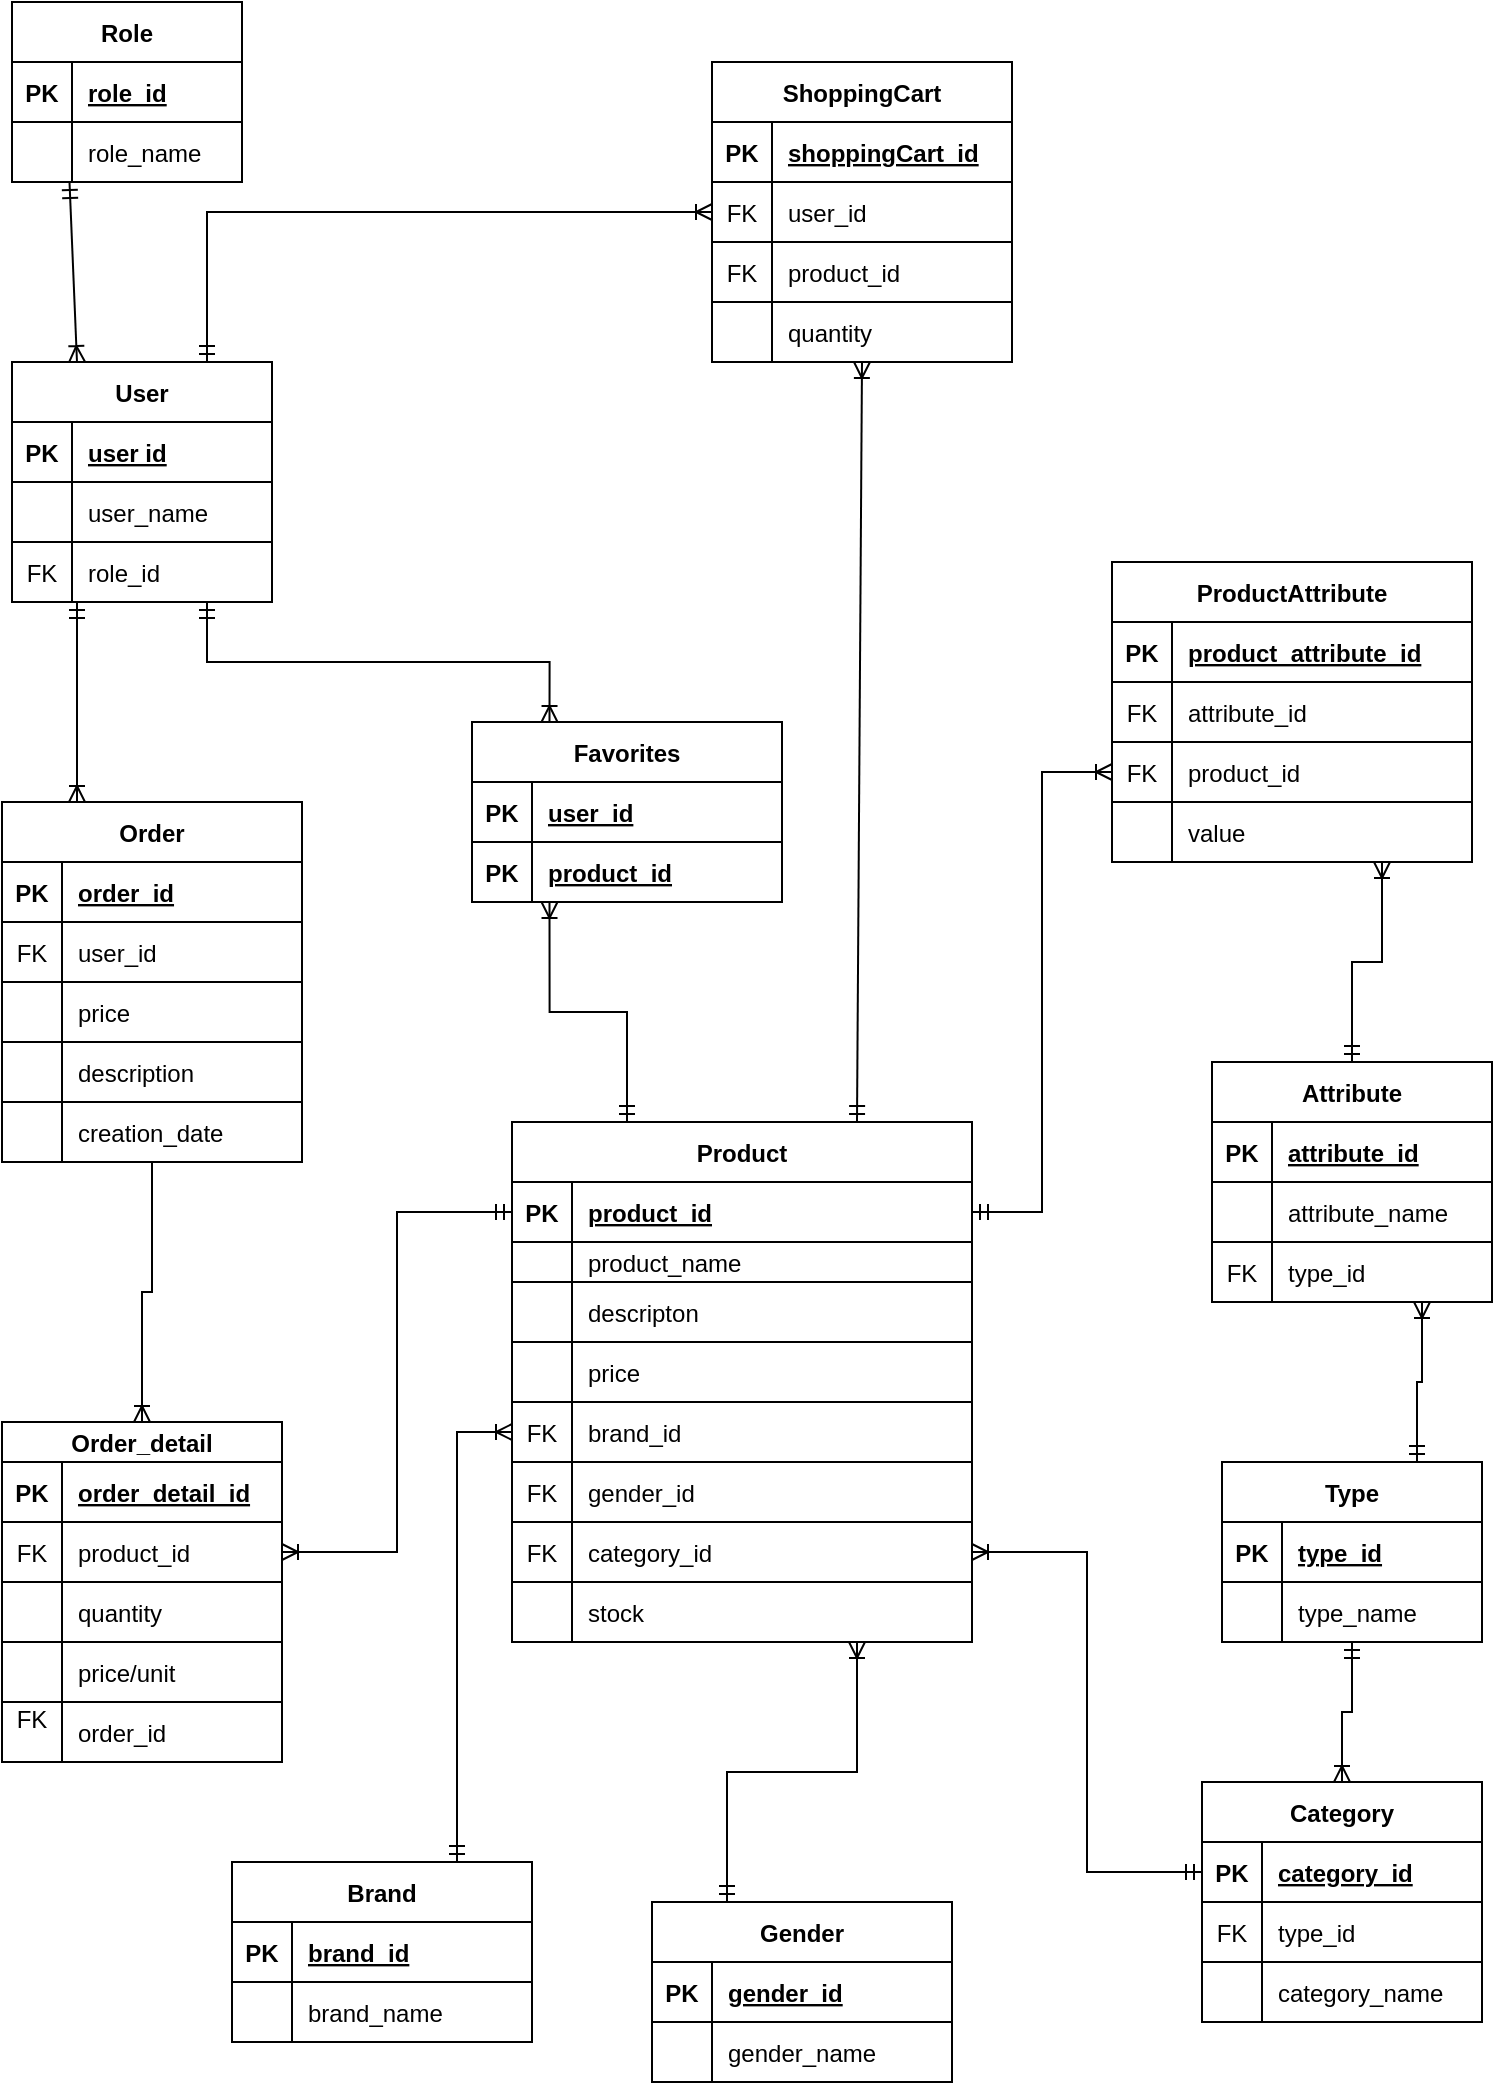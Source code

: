 <mxfile version="20.8.16" type="device"><diagram name="Page-1" id="n5lcv7kC8q3Q-KEOPqL1"><mxGraphModel dx="1034" dy="724" grid="1" gridSize="10" guides="1" tooltips="1" connect="1" arrows="1" fold="1" page="1" pageScale="1" pageWidth="850" pageHeight="1100" math="0" shadow="0"><root><mxCell id="0"/><mxCell id="1" parent="0"/><object label="Product" product_id="" brand_id="" id="B1TRXqfxUQtIOFqRdc5R-1"><mxCell style="shape=table;startSize=30;container=1;collapsible=1;childLayout=tableLayout;fixedRows=1;rowLines=1;fontStyle=1;align=center;resizeLast=1;strokeColor=#000000;movable=1;resizable=1;rotatable=1;deletable=1;editable=1;locked=0;connectable=1;" parent="1" vertex="1"><mxGeometry x="290" y="600" width="230" height="260" as="geometry"><mxRectangle x="290" y="700" width="90" height="30" as="alternateBounds"/></mxGeometry></mxCell></object><mxCell id="B1TRXqfxUQtIOFqRdc5R-2" value="" style="shape=tableRow;horizontal=0;startSize=0;swimlaneHead=0;swimlaneBody=0;fillColor=none;collapsible=0;dropTarget=0;points=[[0,0.5],[1,0.5]];portConstraint=eastwest;top=0;left=0;right=0;bottom=1;" parent="B1TRXqfxUQtIOFqRdc5R-1" vertex="1"><mxGeometry y="30" width="230" height="30" as="geometry"/></mxCell><mxCell id="B1TRXqfxUQtIOFqRdc5R-3" value="PK" style="shape=partialRectangle;connectable=0;fillColor=none;top=0;left=0;bottom=0;right=0;fontStyle=1;overflow=hidden;" parent="B1TRXqfxUQtIOFqRdc5R-2" vertex="1"><mxGeometry width="30" height="30" as="geometry"><mxRectangle width="30" height="30" as="alternateBounds"/></mxGeometry></mxCell><mxCell id="B1TRXqfxUQtIOFqRdc5R-4" value="product_id" style="shape=partialRectangle;connectable=0;fillColor=none;top=0;left=0;bottom=0;right=0;align=left;spacingLeft=6;fontStyle=5;overflow=hidden;" parent="B1TRXqfxUQtIOFqRdc5R-2" vertex="1"><mxGeometry x="30" width="200" height="30" as="geometry"><mxRectangle width="200" height="30" as="alternateBounds"/></mxGeometry></mxCell><mxCell id="B1TRXqfxUQtIOFqRdc5R-5" value="" style="shape=tableRow;horizontal=0;startSize=0;swimlaneHead=0;swimlaneBody=0;fillColor=none;collapsible=0;dropTarget=0;points=[[0,0.5],[1,0.5]];portConstraint=eastwest;top=0;left=0;right=0;bottom=0;" parent="B1TRXqfxUQtIOFqRdc5R-1" vertex="1"><mxGeometry y="60" width="230" height="20" as="geometry"/></mxCell><mxCell id="B1TRXqfxUQtIOFqRdc5R-6" value="" style="shape=partialRectangle;connectable=0;fillColor=none;top=0;left=0;bottom=0;right=0;editable=1;overflow=hidden;" parent="B1TRXqfxUQtIOFqRdc5R-5" vertex="1"><mxGeometry width="30" height="20" as="geometry"><mxRectangle width="30" height="20" as="alternateBounds"/></mxGeometry></mxCell><mxCell id="B1TRXqfxUQtIOFqRdc5R-7" value="product_name       " style="shape=partialRectangle;connectable=0;fillColor=none;top=0;left=0;bottom=0;right=0;align=left;spacingLeft=6;overflow=hidden;" parent="B1TRXqfxUQtIOFqRdc5R-5" vertex="1"><mxGeometry x="30" width="200" height="20" as="geometry"><mxRectangle width="200" height="20" as="alternateBounds"/></mxGeometry></mxCell><mxCell id="B1TRXqfxUQtIOFqRdc5R-8" value="" style="shape=tableRow;horizontal=0;startSize=0;swimlaneHead=0;swimlaneBody=0;fillColor=none;collapsible=0;dropTarget=0;points=[[0,0.5],[1,0.5]];portConstraint=eastwest;top=0;left=0;right=0;bottom=0;" parent="B1TRXqfxUQtIOFqRdc5R-1" vertex="1"><mxGeometry y="80" width="230" height="30" as="geometry"/></mxCell><mxCell id="B1TRXqfxUQtIOFqRdc5R-9" value="" style="shape=partialRectangle;connectable=0;fillColor=none;top=0;left=0;bottom=0;right=0;editable=1;overflow=hidden;" parent="B1TRXqfxUQtIOFqRdc5R-8" vertex="1"><mxGeometry width="30" height="30" as="geometry"><mxRectangle width="30" height="30" as="alternateBounds"/></mxGeometry></mxCell><mxCell id="B1TRXqfxUQtIOFqRdc5R-10" value="descripton              " style="shape=partialRectangle;connectable=0;fillColor=none;top=0;left=0;bottom=0;right=0;align=left;spacingLeft=6;overflow=hidden;" parent="B1TRXqfxUQtIOFqRdc5R-8" vertex="1"><mxGeometry x="30" width="200" height="30" as="geometry"><mxRectangle width="200" height="30" as="alternateBounds"/></mxGeometry></mxCell><mxCell id="B1TRXqfxUQtIOFqRdc5R-11" value="" style="shape=tableRow;horizontal=0;startSize=0;swimlaneHead=0;swimlaneBody=0;fillColor=none;collapsible=0;dropTarget=0;points=[[0,0.5],[1,0.5]];portConstraint=eastwest;top=0;left=0;right=0;bottom=0;" parent="B1TRXqfxUQtIOFqRdc5R-1" vertex="1"><mxGeometry y="110" width="230" height="30" as="geometry"/></mxCell><mxCell id="B1TRXqfxUQtIOFqRdc5R-12" value="" style="shape=partialRectangle;connectable=0;fillColor=none;top=0;left=0;bottom=0;right=0;editable=1;overflow=hidden;" parent="B1TRXqfxUQtIOFqRdc5R-11" vertex="1"><mxGeometry width="30" height="30" as="geometry"><mxRectangle width="30" height="30" as="alternateBounds"/></mxGeometry></mxCell><mxCell id="B1TRXqfxUQtIOFqRdc5R-13" value="price                    " style="shape=partialRectangle;connectable=0;fillColor=none;top=1;left=1;bottom=0;right=1;align=left;spacingLeft=6;overflow=hidden;" parent="B1TRXqfxUQtIOFqRdc5R-11" vertex="1"><mxGeometry x="30" width="200" height="30" as="geometry"><mxRectangle width="200" height="30" as="alternateBounds"/></mxGeometry></mxCell><mxCell id="HKGdhIVFqmsByUy59uas-1" style="shape=tableRow;horizontal=0;startSize=0;swimlaneHead=0;swimlaneBody=0;fillColor=none;collapsible=0;dropTarget=0;points=[[0,0.5],[1,0.5]];portConstraint=eastwest;top=0;left=0;right=0;bottom=0;" parent="B1TRXqfxUQtIOFqRdc5R-1" vertex="1"><mxGeometry y="140" width="230" height="30" as="geometry"/></mxCell><mxCell id="HKGdhIVFqmsByUy59uas-2" value="FK" style="shape=partialRectangle;connectable=0;fillColor=none;top=0;left=0;bottom=0;right=0;editable=1;overflow=hidden;" parent="HKGdhIVFqmsByUy59uas-1" vertex="1"><mxGeometry width="30" height="30" as="geometry"><mxRectangle width="30" height="30" as="alternateBounds"/></mxGeometry></mxCell><mxCell id="HKGdhIVFqmsByUy59uas-3" value="brand_id         " style="shape=partialRectangle;connectable=0;fillColor=none;top=1;left=1;bottom=0;right=1;align=left;spacingLeft=6;overflow=hidden;" parent="HKGdhIVFqmsByUy59uas-1" vertex="1"><mxGeometry x="30" width="200" height="30" as="geometry"><mxRectangle width="200" height="30" as="alternateBounds"/></mxGeometry></mxCell><mxCell id="W3TyPDWN-DHqoCL0GQA3-50" style="shape=tableRow;horizontal=0;startSize=0;swimlaneHead=0;swimlaneBody=0;fillColor=none;collapsible=0;dropTarget=0;points=[[0,0.5],[1,0.5]];portConstraint=eastwest;top=0;left=0;right=0;bottom=0;" parent="B1TRXqfxUQtIOFqRdc5R-1" vertex="1"><mxGeometry y="170" width="230" height="30" as="geometry"/></mxCell><mxCell id="W3TyPDWN-DHqoCL0GQA3-51" value="FK" style="shape=partialRectangle;connectable=0;fillColor=none;top=0;left=0;bottom=0;right=0;editable=1;overflow=hidden;" parent="W3TyPDWN-DHqoCL0GQA3-50" vertex="1"><mxGeometry width="30" height="30" as="geometry"><mxRectangle width="30" height="30" as="alternateBounds"/></mxGeometry></mxCell><mxCell id="W3TyPDWN-DHqoCL0GQA3-52" value="gender_id" style="shape=partialRectangle;connectable=0;fillColor=none;top=1;left=1;bottom=0;right=1;align=left;spacingLeft=6;overflow=hidden;" parent="W3TyPDWN-DHqoCL0GQA3-50" vertex="1"><mxGeometry x="30" width="200" height="30" as="geometry"><mxRectangle width="200" height="30" as="alternateBounds"/></mxGeometry></mxCell><mxCell id="Ao2LZ0HGABer1Ecpgtwa-131" style="shape=tableRow;horizontal=0;startSize=0;swimlaneHead=0;swimlaneBody=0;fillColor=none;collapsible=0;dropTarget=0;points=[[0,0.5],[1,0.5]];portConstraint=eastwest;top=0;left=0;right=0;bottom=0;" parent="B1TRXqfxUQtIOFqRdc5R-1" vertex="1"><mxGeometry y="200" width="230" height="30" as="geometry"/></mxCell><mxCell id="Ao2LZ0HGABer1Ecpgtwa-132" value="FK" style="shape=partialRectangle;connectable=0;fillColor=none;top=0;left=0;bottom=0;right=0;editable=1;overflow=hidden;" parent="Ao2LZ0HGABer1Ecpgtwa-131" vertex="1"><mxGeometry width="30" height="30" as="geometry"><mxRectangle width="30" height="30" as="alternateBounds"/></mxGeometry></mxCell><mxCell id="Ao2LZ0HGABer1Ecpgtwa-133" value="category_id" style="shape=partialRectangle;connectable=0;fillColor=none;top=1;left=1;bottom=0;right=1;align=left;spacingLeft=6;overflow=hidden;" parent="Ao2LZ0HGABer1Ecpgtwa-131" vertex="1"><mxGeometry x="30" width="200" height="30" as="geometry"><mxRectangle width="200" height="30" as="alternateBounds"/></mxGeometry></mxCell><mxCell id="m56ZJu69dT451m-hv7dC-1" style="shape=tableRow;horizontal=0;startSize=0;swimlaneHead=0;swimlaneBody=0;fillColor=none;collapsible=0;dropTarget=0;points=[[0,0.5],[1,0.5]];portConstraint=eastwest;top=0;left=0;right=0;bottom=0;" parent="B1TRXqfxUQtIOFqRdc5R-1" vertex="1"><mxGeometry y="230" width="230" height="30" as="geometry"/></mxCell><mxCell id="m56ZJu69dT451m-hv7dC-2" style="shape=partialRectangle;connectable=0;fillColor=none;top=0;left=0;bottom=0;right=0;editable=1;overflow=hidden;" parent="m56ZJu69dT451m-hv7dC-1" vertex="1"><mxGeometry width="30" height="30" as="geometry"><mxRectangle width="30" height="30" as="alternateBounds"/></mxGeometry></mxCell><mxCell id="m56ZJu69dT451m-hv7dC-3" value="stock" style="shape=partialRectangle;connectable=0;fillColor=none;top=1;left=1;bottom=0;right=1;align=left;spacingLeft=6;overflow=hidden;" parent="m56ZJu69dT451m-hv7dC-1" vertex="1"><mxGeometry x="30" width="200" height="30" as="geometry"><mxRectangle width="200" height="30" as="alternateBounds"/></mxGeometry></mxCell><object label="User" product_id="" brand_id="" id="Ao2LZ0HGABer1Ecpgtwa-17"><mxCell style="shape=table;startSize=30;container=1;collapsible=1;childLayout=tableLayout;fixedRows=1;rowLines=1;fontStyle=1;align=center;resizeLast=1;strokeColor=#000000;movable=1;resizable=1;rotatable=1;deletable=1;editable=1;locked=0;connectable=1;" parent="1" vertex="1"><mxGeometry x="40" y="220" width="130" height="120" as="geometry"><mxRectangle x="20" y="220" width="70" height="30" as="alternateBounds"/></mxGeometry></mxCell></object><mxCell id="Ao2LZ0HGABer1Ecpgtwa-18" value="" style="shape=tableRow;horizontal=0;startSize=0;swimlaneHead=0;swimlaneBody=0;fillColor=none;collapsible=0;dropTarget=0;points=[[0,0.5],[1,0.5]];portConstraint=eastwest;top=0;left=0;right=0;bottom=1;" parent="Ao2LZ0HGABer1Ecpgtwa-17" vertex="1"><mxGeometry y="30" width="130" height="30" as="geometry"/></mxCell><mxCell id="Ao2LZ0HGABer1Ecpgtwa-19" value="PK" style="shape=partialRectangle;connectable=0;fillColor=none;top=0;left=0;bottom=0;right=0;fontStyle=1;overflow=hidden;" parent="Ao2LZ0HGABer1Ecpgtwa-18" vertex="1"><mxGeometry width="30" height="30" as="geometry"><mxRectangle width="30" height="30" as="alternateBounds"/></mxGeometry></mxCell><mxCell id="Ao2LZ0HGABer1Ecpgtwa-20" value="user id" style="shape=partialRectangle;connectable=0;fillColor=none;top=0;left=0;bottom=0;right=0;align=left;spacingLeft=6;fontStyle=5;overflow=hidden;" parent="Ao2LZ0HGABer1Ecpgtwa-18" vertex="1"><mxGeometry x="30" width="100" height="30" as="geometry"><mxRectangle width="100" height="30" as="alternateBounds"/></mxGeometry></mxCell><mxCell id="Ao2LZ0HGABer1Ecpgtwa-21" value="" style="shape=tableRow;horizontal=0;startSize=0;swimlaneHead=0;swimlaneBody=0;fillColor=none;collapsible=0;dropTarget=0;points=[[0,0.5],[1,0.5]];portConstraint=eastwest;top=0;left=0;right=0;bottom=0;" parent="Ao2LZ0HGABer1Ecpgtwa-17" vertex="1"><mxGeometry y="60" width="130" height="30" as="geometry"/></mxCell><mxCell id="Ao2LZ0HGABer1Ecpgtwa-22" value="" style="shape=partialRectangle;connectable=0;fillColor=none;top=0;left=0;bottom=0;right=0;editable=1;overflow=hidden;" parent="Ao2LZ0HGABer1Ecpgtwa-21" vertex="1"><mxGeometry width="30" height="30" as="geometry"><mxRectangle width="30" height="30" as="alternateBounds"/></mxGeometry></mxCell><mxCell id="Ao2LZ0HGABer1Ecpgtwa-23" value="user_name       " style="shape=partialRectangle;connectable=0;fillColor=none;top=0;left=0;bottom=0;right=0;align=left;spacingLeft=6;overflow=hidden;" parent="Ao2LZ0HGABer1Ecpgtwa-21" vertex="1"><mxGeometry x="30" width="100" height="30" as="geometry"><mxRectangle width="100" height="30" as="alternateBounds"/></mxGeometry></mxCell><mxCell id="Ao2LZ0HGABer1Ecpgtwa-24" value="" style="shape=tableRow;horizontal=0;startSize=0;swimlaneHead=0;swimlaneBody=0;fillColor=none;collapsible=0;dropTarget=0;points=[[0,0.5],[1,0.5]];portConstraint=eastwest;top=0;left=0;right=0;bottom=0;" parent="Ao2LZ0HGABer1Ecpgtwa-17" vertex="1"><mxGeometry y="90" width="130" height="30" as="geometry"/></mxCell><mxCell id="Ao2LZ0HGABer1Ecpgtwa-25" value="FK" style="shape=partialRectangle;connectable=0;fillColor=none;top=0;left=0;bottom=0;right=0;editable=1;overflow=hidden;" parent="Ao2LZ0HGABer1Ecpgtwa-24" vertex="1"><mxGeometry width="30" height="30" as="geometry"><mxRectangle width="30" height="30" as="alternateBounds"/></mxGeometry></mxCell><mxCell id="Ao2LZ0HGABer1Ecpgtwa-26" value="role_id           " style="shape=partialRectangle;connectable=0;fillColor=none;top=0;left=0;bottom=0;right=0;align=left;spacingLeft=6;overflow=hidden;" parent="Ao2LZ0HGABer1Ecpgtwa-24" vertex="1"><mxGeometry x="30" width="100" height="30" as="geometry"><mxRectangle width="100" height="30" as="alternateBounds"/></mxGeometry></mxCell><mxCell id="Ao2LZ0HGABer1Ecpgtwa-44" value="" style="fontSize=12;html=1;endArrow=ERoneToMany;startArrow=ERmandOne;rounded=0;entryX=0.25;entryY=0;entryDx=0;entryDy=0;exitX=0.25;exitY=1;exitDx=0;exitDy=0;" parent="1" source="Yceh_M7HJaiFSIYpkr-9-1" target="Ao2LZ0HGABer1Ecpgtwa-17" edge="1"><mxGeometry width="100" height="100" relative="1" as="geometry"><mxPoint x="60" y="100" as="sourcePoint"/><mxPoint x="20" y="310" as="targetPoint"/></mxGeometry></mxCell><object label="Order_detail" product_id="" brand_id="" id="Ao2LZ0HGABer1Ecpgtwa-55"><mxCell style="shape=table;startSize=20;container=1;collapsible=1;childLayout=tableLayout;fixedRows=1;rowLines=1;fontStyle=1;align=center;resizeLast=1;strokeColor=#000000;movable=1;resizable=1;rotatable=1;deletable=1;editable=1;locked=0;connectable=1;" parent="1" vertex="1"><mxGeometry x="35" y="750" width="140" height="170" as="geometry"/></mxCell></object><mxCell id="Ao2LZ0HGABer1Ecpgtwa-56" value="" style="shape=tableRow;horizontal=0;startSize=0;swimlaneHead=0;swimlaneBody=0;fillColor=none;collapsible=0;dropTarget=0;points=[[0,0.5],[1,0.5]];portConstraint=eastwest;top=0;left=0;right=0;bottom=1;" parent="Ao2LZ0HGABer1Ecpgtwa-55" vertex="1"><mxGeometry y="20" width="140" height="30" as="geometry"/></mxCell><mxCell id="Ao2LZ0HGABer1Ecpgtwa-57" value="PK" style="shape=partialRectangle;connectable=0;fillColor=none;top=0;left=0;bottom=0;right=0;fontStyle=1;overflow=hidden;" parent="Ao2LZ0HGABer1Ecpgtwa-56" vertex="1"><mxGeometry width="30" height="30" as="geometry"><mxRectangle width="30" height="30" as="alternateBounds"/></mxGeometry></mxCell><mxCell id="Ao2LZ0HGABer1Ecpgtwa-58" value="order_detail_id" style="shape=partialRectangle;connectable=0;fillColor=none;top=0;left=0;bottom=0;right=0;align=left;spacingLeft=6;fontStyle=5;overflow=hidden;" parent="Ao2LZ0HGABer1Ecpgtwa-56" vertex="1"><mxGeometry x="30" width="110" height="30" as="geometry"><mxRectangle width="110" height="30" as="alternateBounds"/></mxGeometry></mxCell><mxCell id="Ao2LZ0HGABer1Ecpgtwa-59" value="" style="shape=tableRow;horizontal=0;startSize=0;swimlaneHead=0;swimlaneBody=0;fillColor=none;collapsible=0;dropTarget=0;points=[[0,0.5],[1,0.5]];portConstraint=eastwest;top=0;left=0;right=0;bottom=0;" parent="Ao2LZ0HGABer1Ecpgtwa-55" vertex="1"><mxGeometry y="50" width="140" height="30" as="geometry"/></mxCell><mxCell id="Ao2LZ0HGABer1Ecpgtwa-60" value="FK" style="shape=partialRectangle;connectable=0;fillColor=none;top=0;left=0;bottom=0;right=0;editable=1;overflow=hidden;" parent="Ao2LZ0HGABer1Ecpgtwa-59" vertex="1"><mxGeometry width="30" height="30" as="geometry"><mxRectangle width="30" height="30" as="alternateBounds"/></mxGeometry></mxCell><mxCell id="Ao2LZ0HGABer1Ecpgtwa-61" value="product_id                  " style="shape=partialRectangle;connectable=0;fillColor=none;top=0;left=0;bottom=0;right=0;align=left;spacingLeft=6;overflow=hidden;" parent="Ao2LZ0HGABer1Ecpgtwa-59" vertex="1"><mxGeometry x="30" width="110" height="30" as="geometry"><mxRectangle width="110" height="30" as="alternateBounds"/></mxGeometry></mxCell><mxCell id="Ao2LZ0HGABer1Ecpgtwa-62" value="" style="shape=tableRow;horizontal=0;startSize=0;swimlaneHead=0;swimlaneBody=0;fillColor=none;collapsible=0;dropTarget=0;points=[[0,0.5],[1,0.5]];portConstraint=eastwest;top=0;left=0;right=0;bottom=0;" parent="Ao2LZ0HGABer1Ecpgtwa-55" vertex="1"><mxGeometry y="80" width="140" height="30" as="geometry"/></mxCell><mxCell id="Ao2LZ0HGABer1Ecpgtwa-63" value="" style="shape=partialRectangle;connectable=0;fillColor=none;top=0;left=0;bottom=0;right=0;editable=1;overflow=hidden;" parent="Ao2LZ0HGABer1Ecpgtwa-62" vertex="1"><mxGeometry width="30" height="30" as="geometry"><mxRectangle width="30" height="30" as="alternateBounds"/></mxGeometry></mxCell><mxCell id="Ao2LZ0HGABer1Ecpgtwa-64" value="quantity                      " style="shape=partialRectangle;connectable=0;fillColor=none;top=0;left=0;bottom=0;right=0;align=left;spacingLeft=6;overflow=hidden;" parent="Ao2LZ0HGABer1Ecpgtwa-62" vertex="1"><mxGeometry x="30" width="110" height="30" as="geometry"><mxRectangle width="110" height="30" as="alternateBounds"/></mxGeometry></mxCell><mxCell id="Ao2LZ0HGABer1Ecpgtwa-72" style="shape=tableRow;horizontal=0;startSize=0;swimlaneHead=0;swimlaneBody=0;fillColor=none;collapsible=0;dropTarget=0;points=[[0,0.5],[1,0.5]];portConstraint=eastwest;top=0;left=0;right=0;bottom=0;" parent="Ao2LZ0HGABer1Ecpgtwa-55" vertex="1"><mxGeometry y="110" width="140" height="30" as="geometry"/></mxCell><mxCell id="Ao2LZ0HGABer1Ecpgtwa-73" style="shape=partialRectangle;connectable=0;fillColor=none;top=0;left=0;bottom=0;right=0;editable=1;overflow=hidden;" parent="Ao2LZ0HGABer1Ecpgtwa-72" vertex="1"><mxGeometry width="30" height="30" as="geometry"><mxRectangle width="30" height="30" as="alternateBounds"/></mxGeometry></mxCell><mxCell id="Ao2LZ0HGABer1Ecpgtwa-74" value="price/unit                  " style="shape=partialRectangle;connectable=0;fillColor=none;top=0;left=0;bottom=0;right=0;align=left;spacingLeft=6;overflow=hidden;" parent="Ao2LZ0HGABer1Ecpgtwa-72" vertex="1"><mxGeometry x="30" width="110" height="30" as="geometry"><mxRectangle width="110" height="30" as="alternateBounds"/></mxGeometry></mxCell><mxCell id="Ao2LZ0HGABer1Ecpgtwa-76" style="shape=tableRow;horizontal=0;startSize=0;swimlaneHead=0;swimlaneBody=0;fillColor=none;collapsible=0;dropTarget=0;points=[[0,0.5],[1,0.5]];portConstraint=eastwest;top=0;left=0;right=0;bottom=0;" parent="Ao2LZ0HGABer1Ecpgtwa-55" vertex="1"><mxGeometry y="140" width="140" height="30" as="geometry"/></mxCell><mxCell id="Ao2LZ0HGABer1Ecpgtwa-77" value="FK&#10;" style="shape=partialRectangle;connectable=0;fillColor=none;top=0;left=0;bottom=0;right=0;editable=1;overflow=hidden;" parent="Ao2LZ0HGABer1Ecpgtwa-76" vertex="1"><mxGeometry width="30" height="30" as="geometry"><mxRectangle width="30" height="30" as="alternateBounds"/></mxGeometry></mxCell><mxCell id="Ao2LZ0HGABer1Ecpgtwa-78" value="order_id                   " style="shape=partialRectangle;connectable=0;fillColor=none;top=0;left=0;bottom=0;right=0;align=left;spacingLeft=6;overflow=hidden;" parent="Ao2LZ0HGABer1Ecpgtwa-76" vertex="1"><mxGeometry x="30" width="110" height="30" as="geometry"><mxRectangle width="110" height="30" as="alternateBounds"/></mxGeometry></mxCell><mxCell id="Ao2LZ0HGABer1Ecpgtwa-75" value="" style="edgeStyle=orthogonalEdgeStyle;fontSize=12;html=1;endArrow=ERoneToMany;startArrow=ERmandOne;rounded=0;exitX=0;exitY=0.5;exitDx=0;exitDy=0;entryX=1;entryY=0.5;entryDx=0;entryDy=0;" parent="1" source="B1TRXqfxUQtIOFqRdc5R-2" target="Ao2LZ0HGABer1Ecpgtwa-59" edge="1"><mxGeometry width="100" height="100" relative="1" as="geometry"><mxPoint x="400" y="460" as="sourcePoint"/><mxPoint x="400" y="690" as="targetPoint"/></mxGeometry></mxCell><object label="Favorites" product_id="" brand_id="" id="Ao2LZ0HGABer1Ecpgtwa-80"><mxCell style="shape=table;startSize=30;container=1;collapsible=1;childLayout=tableLayout;fixedRows=1;rowLines=1;fontStyle=1;align=center;resizeLast=1;strokeColor=#000000;movable=1;resizable=1;rotatable=1;deletable=1;editable=1;locked=0;connectable=1;" parent="1" vertex="1"><mxGeometry x="270" y="400" width="155" height="90" as="geometry"><mxRectangle x="270" y="400" width="90" height="30" as="alternateBounds"/></mxGeometry></mxCell></object><mxCell id="jBtaMrnynla9mpojI9cw-1" style="shape=tableRow;horizontal=0;startSize=0;swimlaneHead=0;swimlaneBody=0;fillColor=none;collapsible=0;dropTarget=0;points=[[0,0.5],[1,0.5]];portConstraint=eastwest;top=0;left=0;right=0;bottom=1;" parent="Ao2LZ0HGABer1Ecpgtwa-80" vertex="1"><mxGeometry y="30" width="155" height="30" as="geometry"/></mxCell><mxCell id="jBtaMrnynla9mpojI9cw-2" value="PK" style="shape=partialRectangle;connectable=0;fillColor=none;top=0;left=0;bottom=0;right=0;fontStyle=1;overflow=hidden;" parent="jBtaMrnynla9mpojI9cw-1" vertex="1"><mxGeometry width="30" height="30" as="geometry"><mxRectangle width="30" height="30" as="alternateBounds"/></mxGeometry></mxCell><mxCell id="jBtaMrnynla9mpojI9cw-3" value="user_id" style="shape=partialRectangle;connectable=0;fillColor=none;top=0;left=0;bottom=0;right=0;align=left;spacingLeft=6;fontStyle=5;overflow=hidden;" parent="jBtaMrnynla9mpojI9cw-1" vertex="1"><mxGeometry x="30" width="125" height="30" as="geometry"><mxRectangle width="125" height="30" as="alternateBounds"/></mxGeometry></mxCell><mxCell id="Ao2LZ0HGABer1Ecpgtwa-81" value="" style="shape=tableRow;horizontal=0;startSize=0;swimlaneHead=0;swimlaneBody=0;fillColor=none;collapsible=0;dropTarget=0;points=[[0,0.5],[1,0.5]];portConstraint=eastwest;top=0;left=0;right=0;bottom=1;" parent="Ao2LZ0HGABer1Ecpgtwa-80" vertex="1"><mxGeometry y="60" width="155" height="30" as="geometry"/></mxCell><mxCell id="Ao2LZ0HGABer1Ecpgtwa-82" value="PK" style="shape=partialRectangle;connectable=0;fillColor=none;top=0;left=0;bottom=0;right=0;fontStyle=1;overflow=hidden;" parent="Ao2LZ0HGABer1Ecpgtwa-81" vertex="1"><mxGeometry width="30" height="30" as="geometry"><mxRectangle width="30" height="30" as="alternateBounds"/></mxGeometry></mxCell><mxCell id="Ao2LZ0HGABer1Ecpgtwa-83" value="product_id" style="shape=partialRectangle;connectable=0;fillColor=none;top=0;left=0;bottom=0;right=0;align=left;spacingLeft=6;fontStyle=5;overflow=hidden;" parent="Ao2LZ0HGABer1Ecpgtwa-81" vertex="1"><mxGeometry x="30" width="125" height="30" as="geometry"><mxRectangle width="125" height="30" as="alternateBounds"/></mxGeometry></mxCell><mxCell id="Ao2LZ0HGABer1Ecpgtwa-90" value="" style="edgeStyle=orthogonalEdgeStyle;fontSize=12;html=1;endArrow=ERoneToMany;startArrow=ERmandOne;rounded=0;entryX=0.25;entryY=0;entryDx=0;entryDy=0;exitX=0.75;exitY=1;exitDx=0;exitDy=0;" parent="1" source="Ao2LZ0HGABer1Ecpgtwa-17" target="Ao2LZ0HGABer1Ecpgtwa-80" edge="1"><mxGeometry width="100" height="100" relative="1" as="geometry"><mxPoint x="140" y="170" as="sourcePoint"/><mxPoint x="470" y="210" as="targetPoint"/></mxGeometry></mxCell><mxCell id="Ao2LZ0HGABer1Ecpgtwa-92" value="" style="fontSize=12;html=1;endArrow=ERoneToMany;startArrow=ERmandOne;rounded=0;exitX=0.25;exitY=0;exitDx=0;exitDy=0;edgeStyle=orthogonalEdgeStyle;entryX=0.25;entryY=1;entryDx=0;entryDy=0;" parent="1" source="B1TRXqfxUQtIOFqRdc5R-1" target="Ao2LZ0HGABer1Ecpgtwa-80" edge="1"><mxGeometry width="100" height="100" relative="1" as="geometry"><mxPoint x="340" y="620" as="sourcePoint"/><mxPoint x="390" y="520" as="targetPoint"/></mxGeometry></mxCell><object label="ShoppingCart" product_id="" brand_id="" id="Ao2LZ0HGABer1Ecpgtwa-93"><mxCell style="shape=table;startSize=30;container=1;collapsible=1;childLayout=tableLayout;fixedRows=1;rowLines=1;fontStyle=1;align=center;resizeLast=1;strokeColor=#000000;movable=1;resizable=1;rotatable=1;deletable=1;editable=1;locked=0;connectable=1;" parent="1" vertex="1"><mxGeometry x="390" y="70" width="150" height="150" as="geometry"><mxRectangle x="390" y="80" width="120" height="30" as="alternateBounds"/></mxGeometry></mxCell></object><mxCell id="Ao2LZ0HGABer1Ecpgtwa-94" value="" style="shape=tableRow;horizontal=0;startSize=0;swimlaneHead=0;swimlaneBody=0;fillColor=none;collapsible=0;dropTarget=0;points=[[0,0.5],[1,0.5]];portConstraint=eastwest;top=0;left=0;right=0;bottom=1;" parent="Ao2LZ0HGABer1Ecpgtwa-93" vertex="1"><mxGeometry y="30" width="150" height="30" as="geometry"/></mxCell><mxCell id="Ao2LZ0HGABer1Ecpgtwa-95" value="PK" style="shape=partialRectangle;connectable=0;fillColor=none;top=0;left=0;bottom=0;right=0;fontStyle=1;overflow=hidden;" parent="Ao2LZ0HGABer1Ecpgtwa-94" vertex="1"><mxGeometry width="30" height="30" as="geometry"><mxRectangle width="30" height="30" as="alternateBounds"/></mxGeometry></mxCell><mxCell id="Ao2LZ0HGABer1Ecpgtwa-96" value="shoppingCart_id" style="shape=partialRectangle;connectable=0;fillColor=none;top=0;left=0;bottom=0;right=0;align=left;spacingLeft=6;fontStyle=5;overflow=hidden;" parent="Ao2LZ0HGABer1Ecpgtwa-94" vertex="1"><mxGeometry x="30" width="120" height="30" as="geometry"><mxRectangle width="120" height="30" as="alternateBounds"/></mxGeometry></mxCell><mxCell id="Ao2LZ0HGABer1Ecpgtwa-97" value="" style="shape=tableRow;horizontal=0;startSize=0;swimlaneHead=0;swimlaneBody=0;fillColor=none;collapsible=0;dropTarget=0;points=[[0,0.5],[1,0.5]];portConstraint=eastwest;top=0;left=0;right=0;bottom=0;" parent="Ao2LZ0HGABer1Ecpgtwa-93" vertex="1"><mxGeometry y="60" width="150" height="30" as="geometry"/></mxCell><mxCell id="Ao2LZ0HGABer1Ecpgtwa-98" value="FK" style="shape=partialRectangle;connectable=0;fillColor=none;top=0;left=0;bottom=0;right=0;editable=1;overflow=hidden;" parent="Ao2LZ0HGABer1Ecpgtwa-97" vertex="1"><mxGeometry width="30" height="30" as="geometry"><mxRectangle width="30" height="30" as="alternateBounds"/></mxGeometry></mxCell><mxCell id="Ao2LZ0HGABer1Ecpgtwa-99" value="user_id" style="shape=partialRectangle;connectable=0;fillColor=none;top=0;left=0;bottom=0;right=0;align=left;spacingLeft=6;overflow=hidden;" parent="Ao2LZ0HGABer1Ecpgtwa-97" vertex="1"><mxGeometry x="30" width="120" height="30" as="geometry"><mxRectangle width="120" height="30" as="alternateBounds"/></mxGeometry></mxCell><mxCell id="Ao2LZ0HGABer1Ecpgtwa-100" value="" style="shape=tableRow;horizontal=0;startSize=0;swimlaneHead=0;swimlaneBody=0;fillColor=none;collapsible=0;dropTarget=0;points=[[0,0.5],[1,0.5]];portConstraint=eastwest;top=0;left=0;right=0;bottom=0;" parent="Ao2LZ0HGABer1Ecpgtwa-93" vertex="1"><mxGeometry y="90" width="150" height="30" as="geometry"/></mxCell><mxCell id="Ao2LZ0HGABer1Ecpgtwa-101" value="FK" style="shape=partialRectangle;connectable=0;fillColor=none;top=0;left=0;bottom=0;right=0;editable=1;overflow=hidden;" parent="Ao2LZ0HGABer1Ecpgtwa-100" vertex="1"><mxGeometry width="30" height="30" as="geometry"><mxRectangle width="30" height="30" as="alternateBounds"/></mxGeometry></mxCell><mxCell id="Ao2LZ0HGABer1Ecpgtwa-102" value="product_id               " style="shape=partialRectangle;connectable=0;fillColor=none;top=0;left=0;bottom=0;right=0;align=left;spacingLeft=6;overflow=hidden;" parent="Ao2LZ0HGABer1Ecpgtwa-100" vertex="1"><mxGeometry x="30" width="120" height="30" as="geometry"><mxRectangle width="120" height="30" as="alternateBounds"/></mxGeometry></mxCell><mxCell id="Ao2LZ0HGABer1Ecpgtwa-103" style="shape=tableRow;horizontal=0;startSize=0;swimlaneHead=0;swimlaneBody=0;fillColor=none;collapsible=0;dropTarget=0;points=[[0,0.5],[1,0.5]];portConstraint=eastwest;top=0;left=0;right=0;bottom=0;" parent="Ao2LZ0HGABer1Ecpgtwa-93" vertex="1"><mxGeometry y="120" width="150" height="30" as="geometry"/></mxCell><mxCell id="Ao2LZ0HGABer1Ecpgtwa-104" style="shape=partialRectangle;connectable=0;fillColor=none;top=0;left=0;bottom=0;right=0;editable=1;overflow=hidden;" parent="Ao2LZ0HGABer1Ecpgtwa-103" vertex="1"><mxGeometry width="30" height="30" as="geometry"><mxRectangle width="30" height="30" as="alternateBounds"/></mxGeometry></mxCell><mxCell id="Ao2LZ0HGABer1Ecpgtwa-105" value="quantity" style="shape=partialRectangle;connectable=0;fillColor=none;top=0;left=0;bottom=0;right=0;align=left;spacingLeft=6;overflow=hidden;" parent="Ao2LZ0HGABer1Ecpgtwa-103" vertex="1"><mxGeometry x="30" width="120" height="30" as="geometry"><mxRectangle width="120" height="30" as="alternateBounds"/></mxGeometry></mxCell><mxCell id="Ao2LZ0HGABer1Ecpgtwa-106" value="" style="edgeStyle=orthogonalEdgeStyle;fontSize=12;html=1;endArrow=ERoneToMany;startArrow=ERmandOne;rounded=0;exitX=0.75;exitY=0;exitDx=0;exitDy=0;entryX=0;entryY=0.5;entryDx=0;entryDy=0;" parent="1" source="Ao2LZ0HGABer1Ecpgtwa-17" target="Ao2LZ0HGABer1Ecpgtwa-97" edge="1"><mxGeometry width="100" height="100" relative="1" as="geometry"><mxPoint x="968" y="190" as="sourcePoint"/><mxPoint x="730" y="260" as="targetPoint"/></mxGeometry></mxCell><mxCell id="Ao2LZ0HGABer1Ecpgtwa-107" value="" style="fontSize=12;html=1;endArrow=ERoneToMany;startArrow=ERmandOne;rounded=0;entryX=0.5;entryY=1;entryDx=0;entryDy=0;exitX=0.75;exitY=0;exitDx=0;exitDy=0;" parent="1" source="B1TRXqfxUQtIOFqRdc5R-1" target="Ao2LZ0HGABer1Ecpgtwa-93" edge="1"><mxGeometry width="100" height="100" relative="1" as="geometry"><mxPoint x="500" y="320" as="sourcePoint"/><mxPoint x="600" y="230" as="targetPoint"/></mxGeometry></mxCell><object label="Category" product_id="" brand_id="" id="Ao2LZ0HGABer1Ecpgtwa-110"><mxCell style="shape=table;startSize=30;container=1;collapsible=1;childLayout=tableLayout;fixedRows=1;rowLines=1;fontStyle=1;align=center;resizeLast=1;strokeColor=#000000;movable=1;resizable=1;rotatable=1;deletable=1;editable=1;locked=0;connectable=1;" parent="1" vertex="1"><mxGeometry x="635" y="930" width="140" height="120" as="geometry"><mxRectangle x="960" y="310" width="90" height="30" as="alternateBounds"/></mxGeometry></mxCell></object><mxCell id="Ao2LZ0HGABer1Ecpgtwa-111" value="" style="shape=tableRow;horizontal=0;startSize=0;swimlaneHead=0;swimlaneBody=0;fillColor=none;collapsible=0;dropTarget=0;points=[[0,0.5],[1,0.5]];portConstraint=eastwest;top=0;left=0;right=0;bottom=1;" parent="Ao2LZ0HGABer1Ecpgtwa-110" vertex="1"><mxGeometry y="30" width="140" height="30" as="geometry"/></mxCell><mxCell id="Ao2LZ0HGABer1Ecpgtwa-112" value="PK" style="shape=partialRectangle;connectable=0;fillColor=none;top=0;left=0;bottom=0;right=0;fontStyle=1;overflow=hidden;" parent="Ao2LZ0HGABer1Ecpgtwa-111" vertex="1"><mxGeometry width="30" height="30" as="geometry"><mxRectangle width="30" height="30" as="alternateBounds"/></mxGeometry></mxCell><mxCell id="Ao2LZ0HGABer1Ecpgtwa-113" value="category_id" style="shape=partialRectangle;connectable=0;fillColor=none;top=0;left=0;bottom=0;right=0;align=left;spacingLeft=6;fontStyle=5;overflow=hidden;" parent="Ao2LZ0HGABer1Ecpgtwa-111" vertex="1"><mxGeometry x="30" width="110" height="30" as="geometry"><mxRectangle width="110" height="30" as="alternateBounds"/></mxGeometry></mxCell><mxCell id="Ao2LZ0HGABer1Ecpgtwa-114" value="" style="shape=tableRow;horizontal=0;startSize=0;swimlaneHead=0;swimlaneBody=0;fillColor=none;collapsible=0;dropTarget=0;points=[[0,0.5],[1,0.5]];portConstraint=eastwest;top=0;left=0;right=0;bottom=0;" parent="Ao2LZ0HGABer1Ecpgtwa-110" vertex="1"><mxGeometry y="60" width="140" height="30" as="geometry"/></mxCell><mxCell id="Ao2LZ0HGABer1Ecpgtwa-115" value="FK" style="shape=partialRectangle;connectable=0;fillColor=none;top=0;left=0;bottom=0;right=0;editable=1;overflow=hidden;" parent="Ao2LZ0HGABer1Ecpgtwa-114" vertex="1"><mxGeometry width="30" height="30" as="geometry"><mxRectangle width="30" height="30" as="alternateBounds"/></mxGeometry></mxCell><mxCell id="Ao2LZ0HGABer1Ecpgtwa-116" value="type_id" style="shape=partialRectangle;connectable=0;fillColor=none;top=0;left=0;bottom=0;right=0;align=left;spacingLeft=6;overflow=hidden;" parent="Ao2LZ0HGABer1Ecpgtwa-114" vertex="1"><mxGeometry x="30" width="110" height="30" as="geometry"><mxRectangle width="110" height="30" as="alternateBounds"/></mxGeometry></mxCell><mxCell id="Ao2LZ0HGABer1Ecpgtwa-117" value="" style="shape=tableRow;horizontal=0;startSize=0;swimlaneHead=0;swimlaneBody=0;fillColor=none;collapsible=0;dropTarget=0;points=[[0,0.5],[1,0.5]];portConstraint=eastwest;top=0;left=0;right=0;bottom=0;" parent="Ao2LZ0HGABer1Ecpgtwa-110" vertex="1"><mxGeometry y="90" width="140" height="30" as="geometry"/></mxCell><mxCell id="Ao2LZ0HGABer1Ecpgtwa-118" value="" style="shape=partialRectangle;connectable=0;fillColor=none;top=0;left=0;bottom=0;right=0;editable=1;overflow=hidden;" parent="Ao2LZ0HGABer1Ecpgtwa-117" vertex="1"><mxGeometry width="30" height="30" as="geometry"><mxRectangle width="30" height="30" as="alternateBounds"/></mxGeometry></mxCell><mxCell id="Ao2LZ0HGABer1Ecpgtwa-119" value="category_name" style="shape=partialRectangle;connectable=0;fillColor=none;top=0;left=0;bottom=0;right=0;align=left;spacingLeft=6;overflow=hidden;" parent="Ao2LZ0HGABer1Ecpgtwa-117" vertex="1"><mxGeometry x="30" width="110" height="30" as="geometry"><mxRectangle width="110" height="30" as="alternateBounds"/></mxGeometry></mxCell><mxCell id="Ao2LZ0HGABer1Ecpgtwa-120" value="" style="edgeStyle=orthogonalEdgeStyle;fontSize=12;html=1;endArrow=ERoneToMany;startArrow=none;rounded=0;entryX=0.5;entryY=0;entryDx=0;entryDy=0;" parent="1" source="Ao2LZ0HGABer1Ecpgtwa-45" target="Ao2LZ0HGABer1Ecpgtwa-55" edge="1"><mxGeometry width="100" height="100" relative="1" as="geometry"><mxPoint x="195" y="450" as="sourcePoint"/><mxPoint x="139" y="540" as="targetPoint"/></mxGeometry></mxCell><mxCell id="Ao2LZ0HGABer1Ecpgtwa-134" value="" style="edgeStyle=orthogonalEdgeStyle;fontSize=12;html=1;endArrow=ERoneToMany;startArrow=ERmandOne;rounded=0;entryX=1;entryY=0.5;entryDx=0;entryDy=0;exitX=0;exitY=0.5;exitDx=0;exitDy=0;" parent="1" source="Ao2LZ0HGABer1Ecpgtwa-111" target="Ao2LZ0HGABer1Ecpgtwa-131" edge="1"><mxGeometry width="100" height="100" relative="1" as="geometry"><mxPoint x="830" y="645" as="sourcePoint"/><mxPoint x="930" y="545" as="targetPoint"/></mxGeometry></mxCell><object label="Type" product_id="" brand_id="" id="Ao2LZ0HGABer1Ecpgtwa-135"><mxCell style="shape=table;startSize=30;container=1;collapsible=1;childLayout=tableLayout;fixedRows=1;rowLines=1;fontStyle=1;align=center;resizeLast=1;strokeColor=#000000;movable=1;resizable=1;rotatable=1;deletable=1;editable=1;locked=0;connectable=1;" parent="1" vertex="1"><mxGeometry x="645" y="770" width="130" height="90" as="geometry"><mxRectangle x="570" y="770" width="90" height="30" as="alternateBounds"/></mxGeometry></mxCell></object><mxCell id="Ao2LZ0HGABer1Ecpgtwa-136" value="" style="shape=tableRow;horizontal=0;startSize=0;swimlaneHead=0;swimlaneBody=0;fillColor=none;collapsible=0;dropTarget=0;points=[[0,0.5],[1,0.5]];portConstraint=eastwest;top=0;left=0;right=0;bottom=1;" parent="Ao2LZ0HGABer1Ecpgtwa-135" vertex="1"><mxGeometry y="30" width="130" height="30" as="geometry"/></mxCell><mxCell id="Ao2LZ0HGABer1Ecpgtwa-137" value="PK" style="shape=partialRectangle;connectable=0;fillColor=none;top=0;left=0;bottom=0;right=0;fontStyle=1;overflow=hidden;" parent="Ao2LZ0HGABer1Ecpgtwa-136" vertex="1"><mxGeometry width="30" height="30" as="geometry"><mxRectangle width="30" height="30" as="alternateBounds"/></mxGeometry></mxCell><mxCell id="Ao2LZ0HGABer1Ecpgtwa-138" value="type_id" style="shape=partialRectangle;connectable=0;fillColor=none;top=0;left=0;bottom=0;right=0;align=left;spacingLeft=6;fontStyle=5;overflow=hidden;" parent="Ao2LZ0HGABer1Ecpgtwa-136" vertex="1"><mxGeometry x="30" width="100" height="30" as="geometry"><mxRectangle width="100" height="30" as="alternateBounds"/></mxGeometry></mxCell><mxCell id="Ao2LZ0HGABer1Ecpgtwa-139" value="" style="shape=tableRow;horizontal=0;startSize=0;swimlaneHead=0;swimlaneBody=0;fillColor=none;collapsible=0;dropTarget=0;points=[[0,0.5],[1,0.5]];portConstraint=eastwest;top=0;left=0;right=0;bottom=0;" parent="Ao2LZ0HGABer1Ecpgtwa-135" vertex="1"><mxGeometry y="60" width="130" height="30" as="geometry"/></mxCell><mxCell id="Ao2LZ0HGABer1Ecpgtwa-140" value="" style="shape=partialRectangle;connectable=0;fillColor=none;top=0;left=0;bottom=0;right=0;editable=1;overflow=hidden;" parent="Ao2LZ0HGABer1Ecpgtwa-139" vertex="1"><mxGeometry width="30" height="30" as="geometry"><mxRectangle width="30" height="30" as="alternateBounds"/></mxGeometry></mxCell><mxCell id="Ao2LZ0HGABer1Ecpgtwa-141" value="type_name" style="shape=partialRectangle;connectable=0;fillColor=none;top=0;left=0;bottom=0;right=0;align=left;spacingLeft=6;overflow=hidden;" parent="Ao2LZ0HGABer1Ecpgtwa-139" vertex="1"><mxGeometry x="30" width="100" height="30" as="geometry"><mxRectangle width="100" height="30" as="alternateBounds"/></mxGeometry></mxCell><mxCell id="Ao2LZ0HGABer1Ecpgtwa-145" value="" style="edgeStyle=orthogonalEdgeStyle;fontSize=12;html=1;endArrow=ERoneToMany;startArrow=ERmandOne;rounded=0;entryX=0.5;entryY=0;entryDx=0;entryDy=0;exitX=0.5;exitY=1;exitDx=0;exitDy=0;" parent="1" source="Ao2LZ0HGABer1Ecpgtwa-135" target="Ao2LZ0HGABer1Ecpgtwa-110" edge="1"><mxGeometry width="100" height="100" relative="1" as="geometry"><mxPoint x="1100" y="350" as="sourcePoint"/><mxPoint x="1200" y="250" as="targetPoint"/></mxGeometry></mxCell><object label="Attribute" product_id="" brand_id="" id="Ao2LZ0HGABer1Ecpgtwa-146"><mxCell style="shape=table;startSize=30;container=1;collapsible=1;childLayout=tableLayout;fixedRows=1;rowLines=1;fontStyle=1;align=center;resizeLast=1;strokeColor=#000000;movable=1;resizable=1;rotatable=1;deletable=1;editable=1;locked=0;connectable=1;" parent="1" vertex="1"><mxGeometry x="640" y="570" width="140" height="120" as="geometry"><mxRectangle x="1260" y="170" width="90" height="30" as="alternateBounds"/></mxGeometry></mxCell></object><mxCell id="Ao2LZ0HGABer1Ecpgtwa-147" value="" style="shape=tableRow;horizontal=0;startSize=0;swimlaneHead=0;swimlaneBody=0;fillColor=none;collapsible=0;dropTarget=0;points=[[0,0.5],[1,0.5]];portConstraint=eastwest;top=0;left=0;right=0;bottom=1;" parent="Ao2LZ0HGABer1Ecpgtwa-146" vertex="1"><mxGeometry y="30" width="140" height="30" as="geometry"/></mxCell><mxCell id="Ao2LZ0HGABer1Ecpgtwa-148" value="PK" style="shape=partialRectangle;connectable=0;fillColor=none;top=0;left=0;bottom=0;right=0;fontStyle=1;overflow=hidden;" parent="Ao2LZ0HGABer1Ecpgtwa-147" vertex="1"><mxGeometry width="30" height="30" as="geometry"><mxRectangle width="30" height="30" as="alternateBounds"/></mxGeometry></mxCell><mxCell id="Ao2LZ0HGABer1Ecpgtwa-149" value="attribute_id" style="shape=partialRectangle;connectable=0;fillColor=none;top=0;left=0;bottom=0;right=0;align=left;spacingLeft=6;fontStyle=5;overflow=hidden;" parent="Ao2LZ0HGABer1Ecpgtwa-147" vertex="1"><mxGeometry x="30" width="110" height="30" as="geometry"><mxRectangle width="110" height="30" as="alternateBounds"/></mxGeometry></mxCell><mxCell id="Ao2LZ0HGABer1Ecpgtwa-150" value="" style="shape=tableRow;horizontal=0;startSize=0;swimlaneHead=0;swimlaneBody=0;fillColor=none;collapsible=0;dropTarget=0;points=[[0,0.5],[1,0.5]];portConstraint=eastwest;top=0;left=0;right=0;bottom=0;" parent="Ao2LZ0HGABer1Ecpgtwa-146" vertex="1"><mxGeometry y="60" width="140" height="30" as="geometry"/></mxCell><mxCell id="Ao2LZ0HGABer1Ecpgtwa-151" value="" style="shape=partialRectangle;connectable=0;fillColor=none;top=0;left=0;bottom=0;right=0;editable=1;overflow=hidden;" parent="Ao2LZ0HGABer1Ecpgtwa-150" vertex="1"><mxGeometry width="30" height="30" as="geometry"><mxRectangle width="30" height="30" as="alternateBounds"/></mxGeometry></mxCell><mxCell id="Ao2LZ0HGABer1Ecpgtwa-152" value="attribute_name" style="shape=partialRectangle;connectable=0;fillColor=none;top=0;left=0;bottom=0;right=0;align=left;spacingLeft=6;overflow=hidden;" parent="Ao2LZ0HGABer1Ecpgtwa-150" vertex="1"><mxGeometry x="30" width="110" height="30" as="geometry"><mxRectangle width="110" height="30" as="alternateBounds"/></mxGeometry></mxCell><mxCell id="Ao2LZ0HGABer1Ecpgtwa-154" style="shape=tableRow;horizontal=0;startSize=0;swimlaneHead=0;swimlaneBody=0;fillColor=none;collapsible=0;dropTarget=0;points=[[0,0.5],[1,0.5]];portConstraint=eastwest;top=0;left=0;right=0;bottom=0;" parent="Ao2LZ0HGABer1Ecpgtwa-146" vertex="1"><mxGeometry y="90" width="140" height="30" as="geometry"/></mxCell><mxCell id="Ao2LZ0HGABer1Ecpgtwa-155" value="FK" style="shape=partialRectangle;connectable=0;fillColor=none;top=0;left=0;bottom=0;right=0;editable=1;overflow=hidden;" parent="Ao2LZ0HGABer1Ecpgtwa-154" vertex="1"><mxGeometry width="30" height="30" as="geometry"><mxRectangle width="30" height="30" as="alternateBounds"/></mxGeometry></mxCell><mxCell id="Ao2LZ0HGABer1Ecpgtwa-156" value="type_id" style="shape=partialRectangle;connectable=0;fillColor=none;top=0;left=0;bottom=0;right=0;align=left;spacingLeft=6;overflow=hidden;" parent="Ao2LZ0HGABer1Ecpgtwa-154" vertex="1"><mxGeometry x="30" width="110" height="30" as="geometry"><mxRectangle width="110" height="30" as="alternateBounds"/></mxGeometry></mxCell><mxCell id="Ao2LZ0HGABer1Ecpgtwa-153" value="" style="fontSize=12;html=1;endArrow=ERoneToMany;startArrow=ERmandOne;rounded=0;exitX=0.75;exitY=0;exitDx=0;exitDy=0;entryX=0.75;entryY=1;entryDx=0;entryDy=0;edgeStyle=orthogonalEdgeStyle;" parent="1" source="Ao2LZ0HGABer1Ecpgtwa-135" target="Ao2LZ0HGABer1Ecpgtwa-146" edge="1"><mxGeometry width="100" height="100" relative="1" as="geometry"><mxPoint x="990" y="330" as="sourcePoint"/><mxPoint x="1090" y="230" as="targetPoint"/></mxGeometry></mxCell><object label="ProductAttribute" product_id="" brand_id="" id="Ao2LZ0HGABer1Ecpgtwa-157"><mxCell style="shape=table;startSize=30;container=1;collapsible=1;childLayout=tableLayout;fixedRows=1;rowLines=1;fontStyle=1;align=center;resizeLast=1;strokeColor=#000000;movable=1;resizable=1;rotatable=1;deletable=1;editable=1;locked=0;connectable=1;" parent="1" vertex="1"><mxGeometry x="590" y="320" width="180" height="150" as="geometry"><mxRectangle x="570" y="320" width="90" height="30" as="alternateBounds"/></mxGeometry></mxCell></object><mxCell id="Ao2LZ0HGABer1Ecpgtwa-158" value="" style="shape=tableRow;horizontal=0;startSize=0;swimlaneHead=0;swimlaneBody=0;fillColor=none;collapsible=0;dropTarget=0;points=[[0,0.5],[1,0.5]];portConstraint=eastwest;top=0;left=0;right=0;bottom=1;" parent="Ao2LZ0HGABer1Ecpgtwa-157" vertex="1"><mxGeometry y="30" width="180" height="30" as="geometry"/></mxCell><mxCell id="Ao2LZ0HGABer1Ecpgtwa-159" value="PK" style="shape=partialRectangle;connectable=0;fillColor=none;top=0;left=0;bottom=0;right=0;fontStyle=1;overflow=hidden;" parent="Ao2LZ0HGABer1Ecpgtwa-158" vertex="1"><mxGeometry width="30" height="30" as="geometry"><mxRectangle width="30" height="30" as="alternateBounds"/></mxGeometry></mxCell><mxCell id="Ao2LZ0HGABer1Ecpgtwa-160" value="product_attribute_id" style="shape=partialRectangle;connectable=0;fillColor=none;top=0;left=0;bottom=0;right=0;align=left;spacingLeft=6;fontStyle=5;overflow=hidden;" parent="Ao2LZ0HGABer1Ecpgtwa-158" vertex="1"><mxGeometry x="30" width="150" height="30" as="geometry"><mxRectangle width="150" height="30" as="alternateBounds"/></mxGeometry></mxCell><mxCell id="Ao2LZ0HGABer1Ecpgtwa-161" value="" style="shape=tableRow;horizontal=0;startSize=0;swimlaneHead=0;swimlaneBody=0;fillColor=none;collapsible=0;dropTarget=0;points=[[0,0.5],[1,0.5]];portConstraint=eastwest;top=0;left=0;right=0;bottom=0;" parent="Ao2LZ0HGABer1Ecpgtwa-157" vertex="1"><mxGeometry y="60" width="180" height="30" as="geometry"/></mxCell><mxCell id="Ao2LZ0HGABer1Ecpgtwa-162" value="FK" style="shape=partialRectangle;connectable=0;fillColor=none;top=0;left=0;bottom=0;right=0;editable=1;overflow=hidden;" parent="Ao2LZ0HGABer1Ecpgtwa-161" vertex="1"><mxGeometry width="30" height="30" as="geometry"><mxRectangle width="30" height="30" as="alternateBounds"/></mxGeometry></mxCell><mxCell id="Ao2LZ0HGABer1Ecpgtwa-163" value="attribute_id" style="shape=partialRectangle;connectable=0;fillColor=none;top=0;left=0;bottom=0;right=0;align=left;spacingLeft=6;overflow=hidden;" parent="Ao2LZ0HGABer1Ecpgtwa-161" vertex="1"><mxGeometry x="30" width="150" height="30" as="geometry"><mxRectangle width="150" height="30" as="alternateBounds"/></mxGeometry></mxCell><mxCell id="Ao2LZ0HGABer1Ecpgtwa-164" style="shape=tableRow;horizontal=0;startSize=0;swimlaneHead=0;swimlaneBody=0;fillColor=none;collapsible=0;dropTarget=0;points=[[0,0.5],[1,0.5]];portConstraint=eastwest;top=0;left=0;right=0;bottom=0;" parent="Ao2LZ0HGABer1Ecpgtwa-157" vertex="1"><mxGeometry y="90" width="180" height="30" as="geometry"/></mxCell><mxCell id="Ao2LZ0HGABer1Ecpgtwa-165" value="FK" style="shape=partialRectangle;connectable=0;fillColor=none;top=0;left=0;bottom=0;right=0;editable=1;overflow=hidden;" parent="Ao2LZ0HGABer1Ecpgtwa-164" vertex="1"><mxGeometry width="30" height="30" as="geometry"><mxRectangle width="30" height="30" as="alternateBounds"/></mxGeometry></mxCell><mxCell id="Ao2LZ0HGABer1Ecpgtwa-166" value="product_id" style="shape=partialRectangle;connectable=0;fillColor=none;top=0;left=0;bottom=0;right=0;align=left;spacingLeft=6;overflow=hidden;" parent="Ao2LZ0HGABer1Ecpgtwa-164" vertex="1"><mxGeometry x="30" width="150" height="30" as="geometry"><mxRectangle width="150" height="30" as="alternateBounds"/></mxGeometry></mxCell><mxCell id="Ao2LZ0HGABer1Ecpgtwa-167" style="shape=tableRow;horizontal=0;startSize=0;swimlaneHead=0;swimlaneBody=0;fillColor=none;collapsible=0;dropTarget=0;points=[[0,0.5],[1,0.5]];portConstraint=eastwest;top=0;left=0;right=0;bottom=0;" parent="Ao2LZ0HGABer1Ecpgtwa-157" vertex="1"><mxGeometry y="120" width="180" height="30" as="geometry"/></mxCell><mxCell id="Ao2LZ0HGABer1Ecpgtwa-168" style="shape=partialRectangle;connectable=0;fillColor=none;top=0;left=0;bottom=0;right=0;editable=1;overflow=hidden;" parent="Ao2LZ0HGABer1Ecpgtwa-167" vertex="1"><mxGeometry width="30" height="30" as="geometry"><mxRectangle width="30" height="30" as="alternateBounds"/></mxGeometry></mxCell><mxCell id="Ao2LZ0HGABer1Ecpgtwa-169" value="value" style="shape=partialRectangle;connectable=0;fillColor=none;top=0;left=0;bottom=0;right=0;align=left;spacingLeft=6;overflow=hidden;" parent="Ao2LZ0HGABer1Ecpgtwa-167" vertex="1"><mxGeometry x="30" width="150" height="30" as="geometry"><mxRectangle width="150" height="30" as="alternateBounds"/></mxGeometry></mxCell><mxCell id="Ao2LZ0HGABer1Ecpgtwa-170" value="" style="edgeStyle=orthogonalEdgeStyle;fontSize=12;html=1;endArrow=ERoneToMany;startArrow=ERmandOne;rounded=0;exitX=1;exitY=0.5;exitDx=0;exitDy=0;entryX=0;entryY=0.5;entryDx=0;entryDy=0;" parent="1" source="B1TRXqfxUQtIOFqRdc5R-2" target="Ao2LZ0HGABer1Ecpgtwa-164" edge="1"><mxGeometry width="100" height="100" relative="1" as="geometry"><mxPoint x="740" y="400" as="sourcePoint"/><mxPoint x="530" y="430" as="targetPoint"/></mxGeometry></mxCell><mxCell id="Ao2LZ0HGABer1Ecpgtwa-171" value="" style="edgeStyle=orthogonalEdgeStyle;fontSize=12;html=1;endArrow=ERoneToMany;startArrow=ERmandOne;rounded=0;entryX=0.75;entryY=1;entryDx=0;entryDy=0;" parent="1" source="Ao2LZ0HGABer1Ecpgtwa-146" target="Ao2LZ0HGABer1Ecpgtwa-157" edge="1"><mxGeometry width="100" height="100" relative="1" as="geometry"><mxPoint x="990" y="330" as="sourcePoint"/><mxPoint x="1090" y="230" as="targetPoint"/></mxGeometry></mxCell><object label="Role" product_id="" brand_id="" id="Yceh_M7HJaiFSIYpkr-9-1"><mxCell style="shape=table;startSize=30;container=1;collapsible=1;childLayout=tableLayout;fixedRows=1;rowLines=1;fontStyle=1;align=center;resizeLast=1;strokeColor=#000000;movable=1;resizable=1;rotatable=1;deletable=1;editable=1;locked=0;connectable=1;" parent="1" vertex="1"><mxGeometry x="40" y="40" width="115" height="90" as="geometry"><mxRectangle x="20" y="-30" width="70" height="30" as="alternateBounds"/></mxGeometry></mxCell></object><mxCell id="Yceh_M7HJaiFSIYpkr-9-2" value="" style="shape=tableRow;horizontal=0;startSize=0;swimlaneHead=0;swimlaneBody=0;fillColor=none;collapsible=0;dropTarget=0;points=[[0,0.5],[1,0.5]];portConstraint=eastwest;top=0;left=0;right=0;bottom=1;" parent="Yceh_M7HJaiFSIYpkr-9-1" vertex="1"><mxGeometry y="30" width="115" height="30" as="geometry"/></mxCell><mxCell id="Yceh_M7HJaiFSIYpkr-9-3" value="PK" style="shape=partialRectangle;connectable=0;fillColor=none;top=0;left=0;bottom=0;right=0;fontStyle=1;overflow=hidden;" parent="Yceh_M7HJaiFSIYpkr-9-2" vertex="1"><mxGeometry width="30" height="30" as="geometry"><mxRectangle width="30" height="30" as="alternateBounds"/></mxGeometry></mxCell><mxCell id="Yceh_M7HJaiFSIYpkr-9-4" value="role_id" style="shape=partialRectangle;connectable=0;fillColor=none;top=0;left=0;bottom=0;right=0;align=left;spacingLeft=6;fontStyle=5;overflow=hidden;" parent="Yceh_M7HJaiFSIYpkr-9-2" vertex="1"><mxGeometry x="30" width="85" height="30" as="geometry"><mxRectangle width="85" height="30" as="alternateBounds"/></mxGeometry></mxCell><mxCell id="Yceh_M7HJaiFSIYpkr-9-5" value="" style="shape=tableRow;horizontal=0;startSize=0;swimlaneHead=0;swimlaneBody=0;fillColor=none;collapsible=0;dropTarget=0;points=[[0,0.5],[1,0.5]];portConstraint=eastwest;top=0;left=0;right=0;bottom=0;" parent="Yceh_M7HJaiFSIYpkr-9-1" vertex="1"><mxGeometry y="60" width="115" height="30" as="geometry"/></mxCell><mxCell id="Yceh_M7HJaiFSIYpkr-9-6" value="" style="shape=partialRectangle;connectable=0;fillColor=none;top=0;left=0;bottom=0;right=0;editable=1;overflow=hidden;" parent="Yceh_M7HJaiFSIYpkr-9-5" vertex="1"><mxGeometry width="30" height="30" as="geometry"><mxRectangle width="30" height="30" as="alternateBounds"/></mxGeometry></mxCell><mxCell id="Yceh_M7HJaiFSIYpkr-9-7" value="role_name" style="shape=partialRectangle;connectable=0;fillColor=none;top=0;left=0;bottom=0;right=0;align=left;spacingLeft=6;overflow=hidden;" parent="Yceh_M7HJaiFSIYpkr-9-5" vertex="1"><mxGeometry x="30" width="85" height="30" as="geometry"><mxRectangle width="85" height="30" as="alternateBounds"/></mxGeometry></mxCell><object label="Order" product_id="" brand_id="" id="Ao2LZ0HGABer1Ecpgtwa-45"><mxCell style="shape=table;startSize=30;container=1;collapsible=1;childLayout=tableLayout;fixedRows=1;rowLines=1;fontStyle=1;align=center;resizeLast=1;strokeColor=#000000;movable=1;resizable=1;rotatable=1;deletable=1;editable=1;locked=0;connectable=1;" parent="1" vertex="1"><mxGeometry x="35" y="440" width="150" height="180" as="geometry"><mxRectangle x="80" y="270" width="70" height="30" as="alternateBounds"/></mxGeometry></mxCell></object><mxCell id="Ao2LZ0HGABer1Ecpgtwa-46" value="" style="shape=tableRow;horizontal=0;startSize=0;swimlaneHead=0;swimlaneBody=0;fillColor=none;collapsible=0;dropTarget=0;points=[[0,0.5],[1,0.5]];portConstraint=eastwest;top=0;left=0;right=0;bottom=1;" parent="Ao2LZ0HGABer1Ecpgtwa-45" vertex="1"><mxGeometry y="30" width="150" height="30" as="geometry"/></mxCell><mxCell id="Ao2LZ0HGABer1Ecpgtwa-47" value="PK" style="shape=partialRectangle;connectable=0;fillColor=none;top=0;left=0;bottom=0;right=0;fontStyle=1;overflow=hidden;" parent="Ao2LZ0HGABer1Ecpgtwa-46" vertex="1"><mxGeometry width="30" height="30" as="geometry"><mxRectangle width="30" height="30" as="alternateBounds"/></mxGeometry></mxCell><mxCell id="Ao2LZ0HGABer1Ecpgtwa-48" value="order_id" style="shape=partialRectangle;connectable=0;fillColor=none;top=0;left=0;bottom=0;right=0;align=left;spacingLeft=6;fontStyle=5;overflow=hidden;" parent="Ao2LZ0HGABer1Ecpgtwa-46" vertex="1"><mxGeometry x="30" width="120" height="30" as="geometry"><mxRectangle width="120" height="30" as="alternateBounds"/></mxGeometry></mxCell><mxCell id="Ao2LZ0HGABer1Ecpgtwa-49" value="" style="shape=tableRow;horizontal=0;startSize=0;swimlaneHead=0;swimlaneBody=0;fillColor=none;collapsible=0;dropTarget=0;points=[[0,0.5],[1,0.5]];portConstraint=eastwest;top=0;left=0;right=0;bottom=0;" parent="Ao2LZ0HGABer1Ecpgtwa-45" vertex="1"><mxGeometry y="60" width="150" height="30" as="geometry"/></mxCell><mxCell id="Ao2LZ0HGABer1Ecpgtwa-50" value="FK" style="shape=partialRectangle;connectable=0;fillColor=none;top=0;left=0;bottom=0;right=0;editable=1;overflow=hidden;" parent="Ao2LZ0HGABer1Ecpgtwa-49" vertex="1"><mxGeometry width="30" height="30" as="geometry"><mxRectangle width="30" height="30" as="alternateBounds"/></mxGeometry></mxCell><mxCell id="Ao2LZ0HGABer1Ecpgtwa-51" value="user_id         " style="shape=partialRectangle;connectable=0;fillColor=none;top=0;left=0;bottom=0;right=0;align=left;spacingLeft=6;overflow=hidden;" parent="Ao2LZ0HGABer1Ecpgtwa-49" vertex="1"><mxGeometry x="30" width="120" height="30" as="geometry"><mxRectangle width="120" height="30" as="alternateBounds"/></mxGeometry></mxCell><mxCell id="Ao2LZ0HGABer1Ecpgtwa-52" value="" style="shape=tableRow;horizontal=0;startSize=0;swimlaneHead=0;swimlaneBody=0;fillColor=none;collapsible=0;dropTarget=0;points=[[0,0.5],[1,0.5]];portConstraint=eastwest;top=0;left=0;right=0;bottom=0;" parent="Ao2LZ0HGABer1Ecpgtwa-45" vertex="1"><mxGeometry y="90" width="150" height="30" as="geometry"/></mxCell><mxCell id="Ao2LZ0HGABer1Ecpgtwa-53" value="" style="shape=partialRectangle;connectable=0;fillColor=none;top=0;left=0;bottom=0;right=0;editable=1;overflow=hidden;" parent="Ao2LZ0HGABer1Ecpgtwa-52" vertex="1"><mxGeometry width="30" height="30" as="geometry"><mxRectangle width="30" height="30" as="alternateBounds"/></mxGeometry></mxCell><mxCell id="Ao2LZ0HGABer1Ecpgtwa-54" value="price            " style="shape=partialRectangle;connectable=0;fillColor=none;top=0;left=0;bottom=0;right=0;align=left;spacingLeft=6;overflow=hidden;" parent="Ao2LZ0HGABer1Ecpgtwa-52" vertex="1"><mxGeometry x="30" width="120" height="30" as="geometry"><mxRectangle width="120" height="30" as="alternateBounds"/></mxGeometry></mxCell><mxCell id="Ao2LZ0HGABer1Ecpgtwa-65" style="shape=tableRow;horizontal=0;startSize=0;swimlaneHead=0;swimlaneBody=0;fillColor=none;collapsible=0;dropTarget=0;points=[[0,0.5],[1,0.5]];portConstraint=eastwest;top=0;left=0;right=0;bottom=0;" parent="Ao2LZ0HGABer1Ecpgtwa-45" vertex="1"><mxGeometry y="120" width="150" height="30" as="geometry"/></mxCell><mxCell id="Ao2LZ0HGABer1Ecpgtwa-66" style="shape=partialRectangle;connectable=0;fillColor=none;top=0;left=0;bottom=0;right=0;editable=1;overflow=hidden;" parent="Ao2LZ0HGABer1Ecpgtwa-65" vertex="1"><mxGeometry width="30" height="30" as="geometry"><mxRectangle width="30" height="30" as="alternateBounds"/></mxGeometry></mxCell><mxCell id="Ao2LZ0HGABer1Ecpgtwa-67" value="description      " style="shape=partialRectangle;connectable=0;fillColor=none;top=0;left=0;bottom=0;right=0;align=left;spacingLeft=6;overflow=hidden;" parent="Ao2LZ0HGABer1Ecpgtwa-65" vertex="1"><mxGeometry x="30" width="120" height="30" as="geometry"><mxRectangle width="120" height="30" as="alternateBounds"/></mxGeometry></mxCell><mxCell id="Ao2LZ0HGABer1Ecpgtwa-68" style="shape=tableRow;horizontal=0;startSize=0;swimlaneHead=0;swimlaneBody=0;fillColor=none;collapsible=0;dropTarget=0;points=[[0,0.5],[1,0.5]];portConstraint=eastwest;top=0;left=0;right=0;bottom=0;" parent="Ao2LZ0HGABer1Ecpgtwa-45" vertex="1"><mxGeometry y="150" width="150" height="30" as="geometry"/></mxCell><mxCell id="Ao2LZ0HGABer1Ecpgtwa-69" style="shape=partialRectangle;connectable=0;fillColor=none;top=0;left=0;bottom=0;right=0;editable=1;overflow=hidden;" parent="Ao2LZ0HGABer1Ecpgtwa-68" vertex="1"><mxGeometry width="30" height="30" as="geometry"><mxRectangle width="30" height="30" as="alternateBounds"/></mxGeometry></mxCell><mxCell id="Ao2LZ0HGABer1Ecpgtwa-70" value="creation_date   " style="shape=partialRectangle;connectable=0;fillColor=none;top=0;left=0;bottom=0;right=0;align=left;spacingLeft=6;overflow=hidden;" parent="Ao2LZ0HGABer1Ecpgtwa-68" vertex="1"><mxGeometry x="30" width="120" height="30" as="geometry"><mxRectangle width="120" height="30" as="alternateBounds"/></mxGeometry></mxCell><mxCell id="lrUoauBigorypQWT5vEd-1" value="" style="edgeStyle=orthogonalEdgeStyle;fontSize=12;html=1;endArrow=ERoneToMany;startArrow=ERmandOne;rounded=0;entryX=0.25;entryY=0;entryDx=0;entryDy=0;exitX=0.25;exitY=1;exitDx=0;exitDy=0;" parent="1" source="Ao2LZ0HGABer1Ecpgtwa-17" target="Ao2LZ0HGABer1Ecpgtwa-45" edge="1"><mxGeometry width="100" height="100" relative="1" as="geometry"><mxPoint x="10" y="490" as="sourcePoint"/><mxPoint x="110" y="390" as="targetPoint"/></mxGeometry></mxCell><object label="Brand" product_id="" brand_id="" id="W3TyPDWN-DHqoCL0GQA3-1"><mxCell style="shape=table;startSize=30;container=1;collapsible=1;childLayout=tableLayout;fixedRows=1;rowLines=1;fontStyle=1;align=center;resizeLast=1;strokeColor=#000000;movable=1;resizable=1;rotatable=1;deletable=1;editable=1;locked=0;connectable=1;" parent="1" vertex="1"><mxGeometry x="150" y="970" width="150" height="90" as="geometry"><mxRectangle x="195" y="380" width="90" height="30" as="alternateBounds"/></mxGeometry></mxCell></object><mxCell id="W3TyPDWN-DHqoCL0GQA3-2" value="" style="shape=tableRow;horizontal=0;startSize=0;swimlaneHead=0;swimlaneBody=0;fillColor=none;collapsible=0;dropTarget=0;points=[[0,0.5],[1,0.5]];portConstraint=eastwest;top=0;left=0;right=0;bottom=1;" parent="W3TyPDWN-DHqoCL0GQA3-1" vertex="1"><mxGeometry y="30" width="150" height="30" as="geometry"/></mxCell><mxCell id="W3TyPDWN-DHqoCL0GQA3-3" value="PK" style="shape=partialRectangle;connectable=0;fillColor=none;top=0;left=0;bottom=0;right=0;fontStyle=1;overflow=hidden;" parent="W3TyPDWN-DHqoCL0GQA3-2" vertex="1"><mxGeometry width="30" height="30" as="geometry"><mxRectangle width="30" height="30" as="alternateBounds"/></mxGeometry></mxCell><mxCell id="W3TyPDWN-DHqoCL0GQA3-4" value="brand_id" style="shape=partialRectangle;connectable=0;fillColor=none;top=0;left=0;bottom=0;right=0;align=left;spacingLeft=6;fontStyle=5;overflow=hidden;" parent="W3TyPDWN-DHqoCL0GQA3-2" vertex="1"><mxGeometry x="30" width="120" height="30" as="geometry"><mxRectangle width="120" height="30" as="alternateBounds"/></mxGeometry></mxCell><mxCell id="W3TyPDWN-DHqoCL0GQA3-5" value="" style="shape=tableRow;horizontal=0;startSize=0;swimlaneHead=0;swimlaneBody=0;fillColor=none;collapsible=0;dropTarget=0;points=[[0,0.5],[1,0.5]];portConstraint=eastwest;top=0;left=0;right=0;bottom=0;" parent="W3TyPDWN-DHqoCL0GQA3-1" vertex="1"><mxGeometry y="60" width="150" height="30" as="geometry"/></mxCell><mxCell id="W3TyPDWN-DHqoCL0GQA3-6" value="" style="shape=partialRectangle;connectable=0;fillColor=none;top=0;left=0;bottom=0;right=0;editable=1;overflow=hidden;" parent="W3TyPDWN-DHqoCL0GQA3-5" vertex="1"><mxGeometry width="30" height="30" as="geometry"><mxRectangle width="30" height="30" as="alternateBounds"/></mxGeometry></mxCell><mxCell id="W3TyPDWN-DHqoCL0GQA3-7" value="brand_name" style="shape=partialRectangle;connectable=0;fillColor=none;top=0;left=0;bottom=0;right=0;align=left;spacingLeft=6;overflow=hidden;" parent="W3TyPDWN-DHqoCL0GQA3-5" vertex="1"><mxGeometry x="30" width="120" height="30" as="geometry"><mxRectangle width="120" height="30" as="alternateBounds"/></mxGeometry></mxCell><mxCell id="W3TyPDWN-DHqoCL0GQA3-39" value="" style="edgeStyle=orthogonalEdgeStyle;fontSize=12;html=1;endArrow=ERoneToMany;startArrow=ERmandOne;rounded=0;entryX=0;entryY=0.5;entryDx=0;entryDy=0;exitX=0.75;exitY=0;exitDx=0;exitDy=0;" parent="1" source="W3TyPDWN-DHqoCL0GQA3-1" target="HKGdhIVFqmsByUy59uas-1" edge="1"><mxGeometry width="100" height="100" relative="1" as="geometry"><mxPoint x="370" y="1070" as="sourcePoint"/><mxPoint x="470" y="970" as="targetPoint"/></mxGeometry></mxCell><object label="Gender" product_id="" brand_id="" id="W3TyPDWN-DHqoCL0GQA3-40"><mxCell style="shape=table;startSize=30;container=1;collapsible=1;childLayout=tableLayout;fixedRows=1;rowLines=1;fontStyle=1;align=center;resizeLast=1;strokeColor=#000000;movable=1;resizable=1;rotatable=1;deletable=1;editable=1;locked=0;connectable=1;" parent="1" vertex="1"><mxGeometry x="360" y="990" width="150" height="90" as="geometry"><mxRectangle x="195" y="380" width="90" height="30" as="alternateBounds"/></mxGeometry></mxCell></object><mxCell id="W3TyPDWN-DHqoCL0GQA3-41" value="" style="shape=tableRow;horizontal=0;startSize=0;swimlaneHead=0;swimlaneBody=0;fillColor=none;collapsible=0;dropTarget=0;points=[[0,0.5],[1,0.5]];portConstraint=eastwest;top=0;left=0;right=0;bottom=1;" parent="W3TyPDWN-DHqoCL0GQA3-40" vertex="1"><mxGeometry y="30" width="150" height="30" as="geometry"/></mxCell><mxCell id="W3TyPDWN-DHqoCL0GQA3-42" value="PK" style="shape=partialRectangle;connectable=0;fillColor=none;top=0;left=0;bottom=0;right=0;fontStyle=1;overflow=hidden;" parent="W3TyPDWN-DHqoCL0GQA3-41" vertex="1"><mxGeometry width="30" height="30" as="geometry"><mxRectangle width="30" height="30" as="alternateBounds"/></mxGeometry></mxCell><mxCell id="W3TyPDWN-DHqoCL0GQA3-43" value="gender_id" style="shape=partialRectangle;connectable=0;fillColor=none;top=0;left=0;bottom=0;right=0;align=left;spacingLeft=6;fontStyle=5;overflow=hidden;" parent="W3TyPDWN-DHqoCL0GQA3-41" vertex="1"><mxGeometry x="30" width="120" height="30" as="geometry"><mxRectangle width="120" height="30" as="alternateBounds"/></mxGeometry></mxCell><mxCell id="W3TyPDWN-DHqoCL0GQA3-44" value="" style="shape=tableRow;horizontal=0;startSize=0;swimlaneHead=0;swimlaneBody=0;fillColor=none;collapsible=0;dropTarget=0;points=[[0,0.5],[1,0.5]];portConstraint=eastwest;top=0;left=0;right=0;bottom=0;" parent="W3TyPDWN-DHqoCL0GQA3-40" vertex="1"><mxGeometry y="60" width="150" height="30" as="geometry"/></mxCell><mxCell id="W3TyPDWN-DHqoCL0GQA3-45" value="" style="shape=partialRectangle;connectable=0;fillColor=none;top=0;left=0;bottom=0;right=0;editable=1;overflow=hidden;" parent="W3TyPDWN-DHqoCL0GQA3-44" vertex="1"><mxGeometry width="30" height="30" as="geometry"><mxRectangle width="30" height="30" as="alternateBounds"/></mxGeometry></mxCell><mxCell id="W3TyPDWN-DHqoCL0GQA3-46" value="gender_name" style="shape=partialRectangle;connectable=0;fillColor=none;top=0;left=0;bottom=0;right=0;align=left;spacingLeft=6;overflow=hidden;" parent="W3TyPDWN-DHqoCL0GQA3-44" vertex="1"><mxGeometry x="30" width="120" height="30" as="geometry"><mxRectangle width="120" height="30" as="alternateBounds"/></mxGeometry></mxCell><mxCell id="W3TyPDWN-DHqoCL0GQA3-53" value="" style="edgeStyle=orthogonalEdgeStyle;fontSize=12;html=1;endArrow=ERoneToMany;startArrow=ERmandOne;rounded=0;entryX=0.75;entryY=1;entryDx=0;entryDy=0;exitX=0.25;exitY=0;exitDx=0;exitDy=0;" parent="1" source="W3TyPDWN-DHqoCL0GQA3-40" target="B1TRXqfxUQtIOFqRdc5R-1" edge="1"><mxGeometry width="100" height="100" relative="1" as="geometry"><mxPoint x="370" y="870" as="sourcePoint"/><mxPoint x="470" y="770" as="targetPoint"/></mxGeometry></mxCell></root></mxGraphModel></diagram></mxfile>